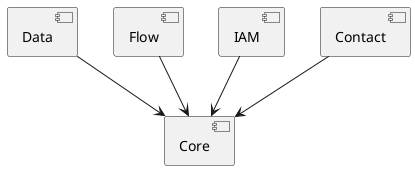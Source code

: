 @startuml
[Core] as core
[Data] as data
[Flow] as flow
[IAM] as iam
[Contact] as con

data --> core
flow --> core
iam --> core
con --> core
@enduml